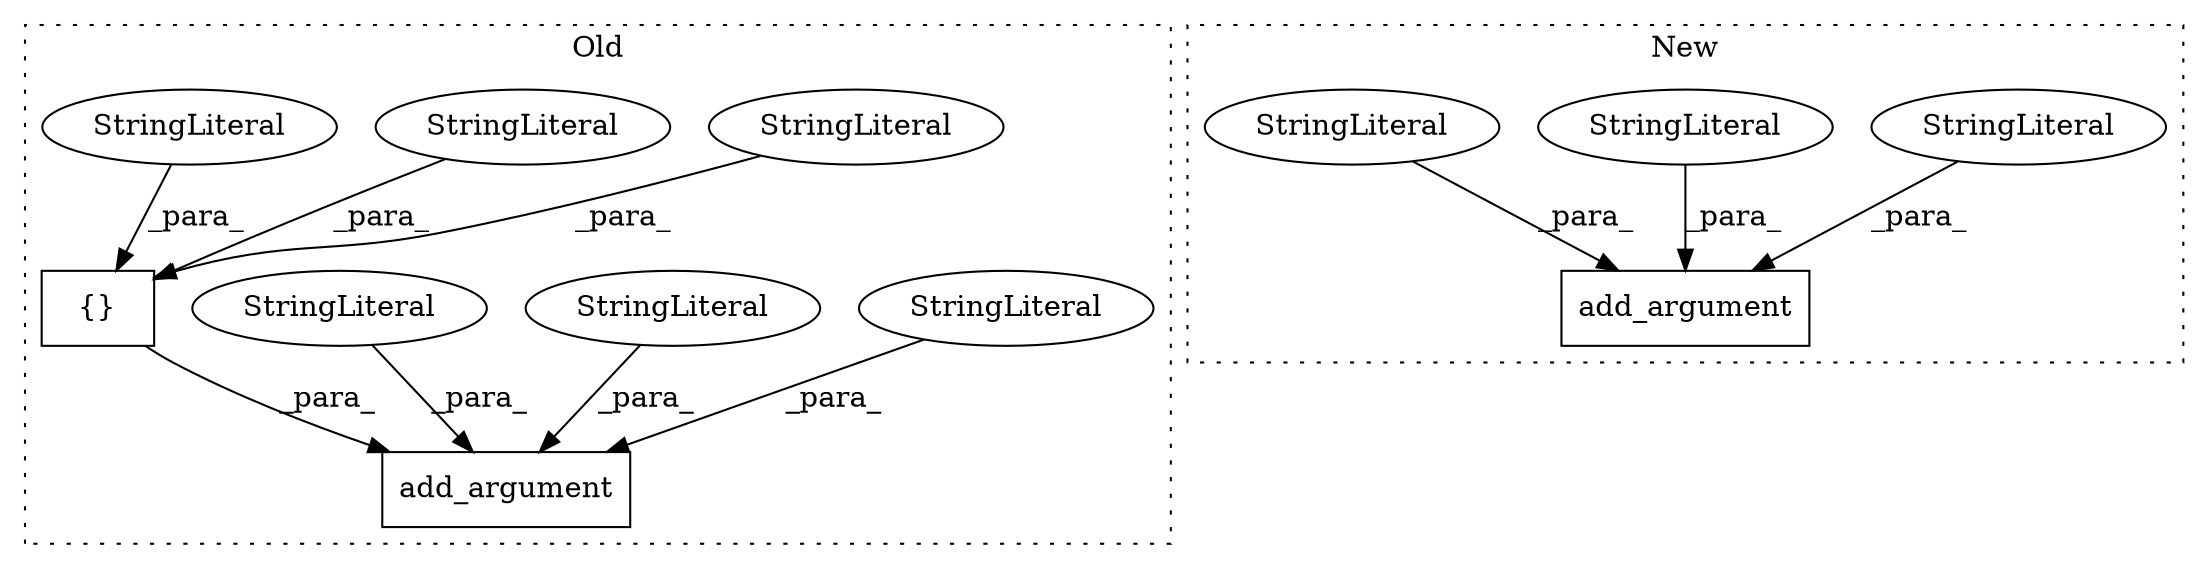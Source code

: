 digraph G {
subgraph cluster0 {
1 [label="{}" a="4" s="602,699" l="1,1" shape="box"];
6 [label="StringLiteral" a="45" s="691" l="8" shape="ellipse"];
7 [label="add_argument" a="32" s="532,710" l="13,1" shape="box"];
8 [label="StringLiteral" a="45" s="701" l="9" shape="ellipse"];
9 [label="StringLiteral" a="45" s="558" l="24" shape="ellipse"];
10 [label="StringLiteral" a="45" s="545" l="12" shape="ellipse"];
11 [label="StringLiteral" a="45" s="603" l="9" shape="ellipse"];
12 [label="StringLiteral" a="45" s="634" l="10" shape="ellipse"];
label = "Old";
style="dotted";
}
subgraph cluster1 {
2 [label="add_argument" a="32" s="1298,1391" l="13,1" shape="box"];
3 [label="StringLiteral" a="45" s="1324" l="24" shape="ellipse"];
4 [label="StringLiteral" a="45" s="1311" l="12" shape="ellipse"];
5 [label="StringLiteral" a="45" s="1382" l="9" shape="ellipse"];
label = "New";
style="dotted";
}
1 -> 7 [label="_para_"];
3 -> 2 [label="_para_"];
4 -> 2 [label="_para_"];
5 -> 2 [label="_para_"];
6 -> 1 [label="_para_"];
8 -> 7 [label="_para_"];
9 -> 7 [label="_para_"];
10 -> 7 [label="_para_"];
11 -> 1 [label="_para_"];
12 -> 1 [label="_para_"];
}